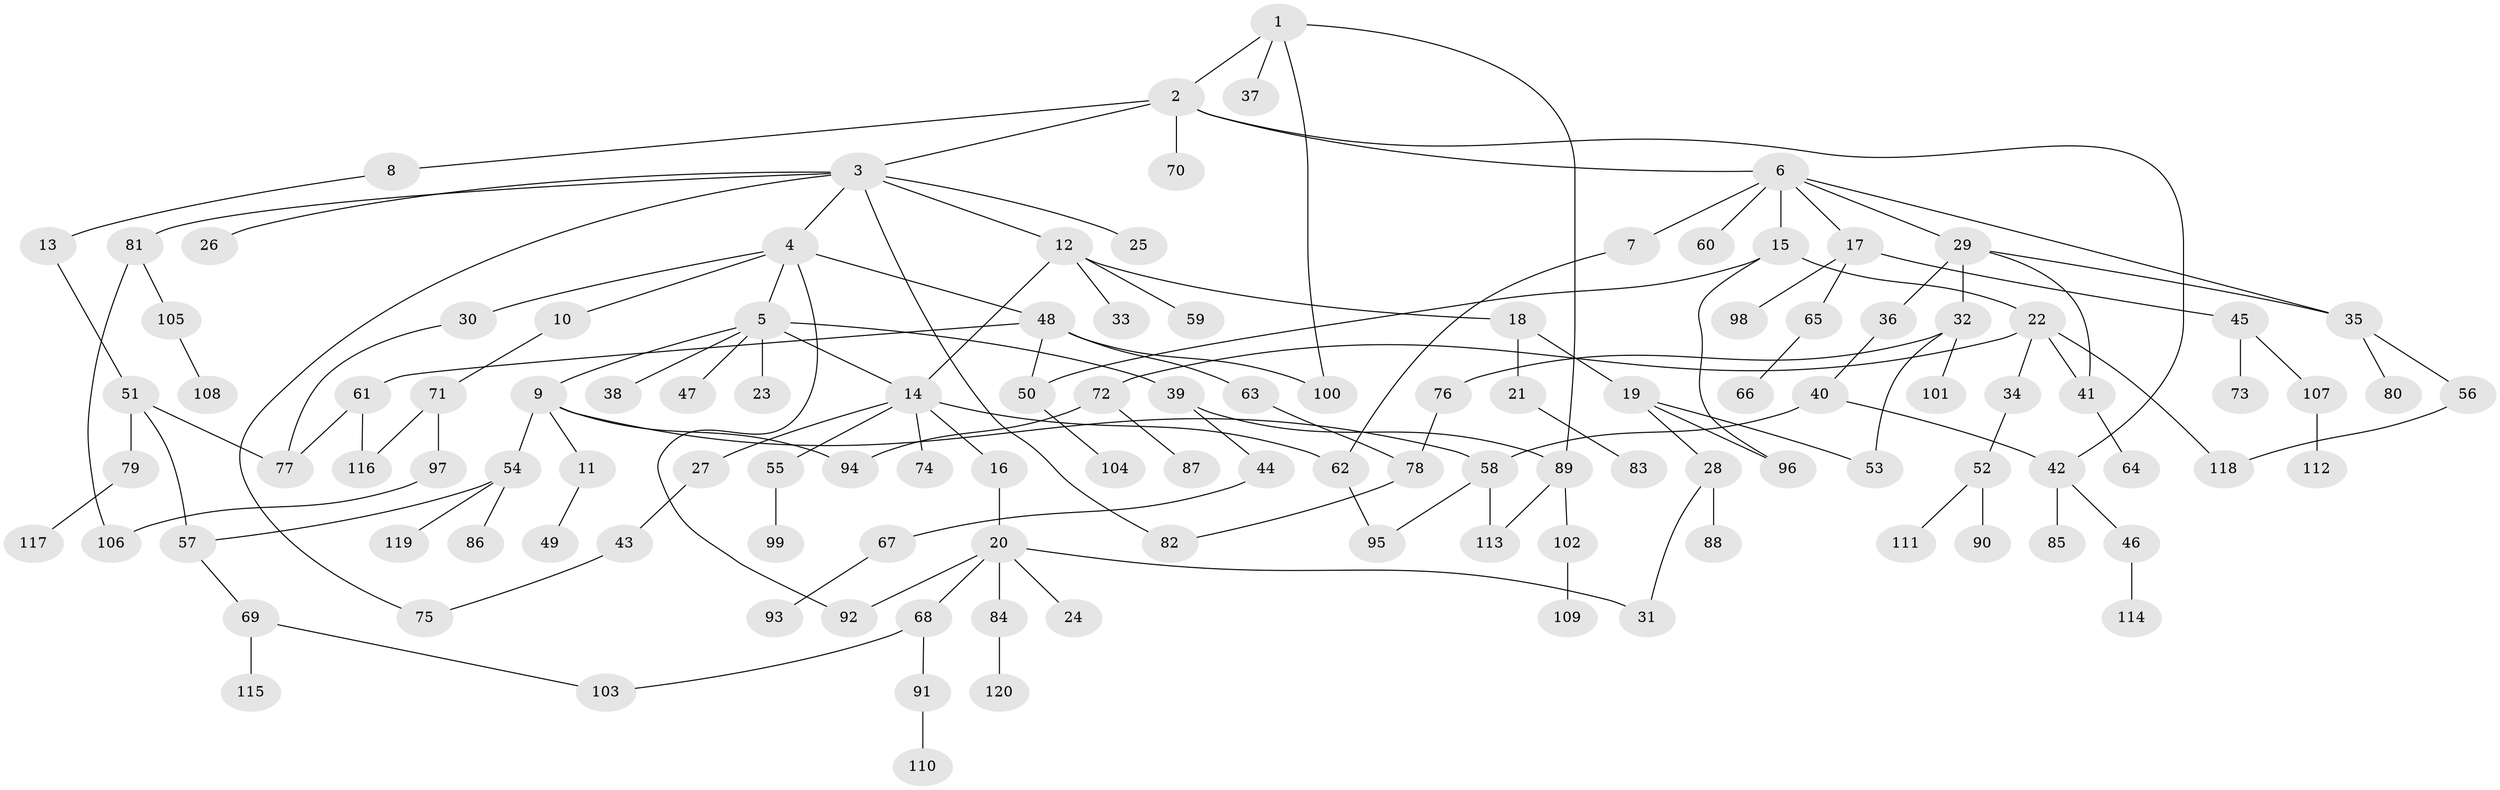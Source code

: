 // coarse degree distribution, {3: 0.22916666666666666, 5: 0.08333333333333333, 6: 0.0625, 8: 0.020833333333333332, 4: 0.08333333333333333, 7: 0.020833333333333332, 2: 0.25, 1: 0.25}
// Generated by graph-tools (version 1.1) at 2025/49/03/04/25 22:49:07]
// undirected, 120 vertices, 145 edges
graph export_dot {
  node [color=gray90,style=filled];
  1;
  2;
  3;
  4;
  5;
  6;
  7;
  8;
  9;
  10;
  11;
  12;
  13;
  14;
  15;
  16;
  17;
  18;
  19;
  20;
  21;
  22;
  23;
  24;
  25;
  26;
  27;
  28;
  29;
  30;
  31;
  32;
  33;
  34;
  35;
  36;
  37;
  38;
  39;
  40;
  41;
  42;
  43;
  44;
  45;
  46;
  47;
  48;
  49;
  50;
  51;
  52;
  53;
  54;
  55;
  56;
  57;
  58;
  59;
  60;
  61;
  62;
  63;
  64;
  65;
  66;
  67;
  68;
  69;
  70;
  71;
  72;
  73;
  74;
  75;
  76;
  77;
  78;
  79;
  80;
  81;
  82;
  83;
  84;
  85;
  86;
  87;
  88;
  89;
  90;
  91;
  92;
  93;
  94;
  95;
  96;
  97;
  98;
  99;
  100;
  101;
  102;
  103;
  104;
  105;
  106;
  107;
  108;
  109;
  110;
  111;
  112;
  113;
  114;
  115;
  116;
  117;
  118;
  119;
  120;
  1 -- 2;
  1 -- 37;
  1 -- 89;
  1 -- 100;
  2 -- 3;
  2 -- 6;
  2 -- 8;
  2 -- 70;
  2 -- 42;
  3 -- 4;
  3 -- 12;
  3 -- 25;
  3 -- 26;
  3 -- 75;
  3 -- 81;
  3 -- 82;
  4 -- 5;
  4 -- 10;
  4 -- 30;
  4 -- 48;
  4 -- 92;
  5 -- 9;
  5 -- 14;
  5 -- 23;
  5 -- 38;
  5 -- 39;
  5 -- 47;
  6 -- 7;
  6 -- 15;
  6 -- 17;
  6 -- 29;
  6 -- 60;
  6 -- 35;
  7 -- 62;
  8 -- 13;
  9 -- 11;
  9 -- 54;
  9 -- 94;
  9 -- 58;
  10 -- 71;
  11 -- 49;
  12 -- 18;
  12 -- 33;
  12 -- 59;
  12 -- 14;
  13 -- 51;
  14 -- 16;
  14 -- 27;
  14 -- 55;
  14 -- 62;
  14 -- 74;
  15 -- 22;
  15 -- 50;
  15 -- 96;
  16 -- 20;
  17 -- 45;
  17 -- 65;
  17 -- 98;
  18 -- 19;
  18 -- 21;
  19 -- 28;
  19 -- 53;
  19 -- 96;
  20 -- 24;
  20 -- 68;
  20 -- 84;
  20 -- 92;
  20 -- 31;
  21 -- 83;
  22 -- 34;
  22 -- 41;
  22 -- 72;
  22 -- 118;
  27 -- 43;
  28 -- 31;
  28 -- 88;
  29 -- 32;
  29 -- 35;
  29 -- 36;
  29 -- 41;
  30 -- 77;
  32 -- 76;
  32 -- 101;
  32 -- 53;
  34 -- 52;
  35 -- 56;
  35 -- 80;
  36 -- 40;
  39 -- 44;
  39 -- 89;
  40 -- 42;
  40 -- 58;
  41 -- 64;
  42 -- 46;
  42 -- 85;
  43 -- 75;
  44 -- 67;
  45 -- 73;
  45 -- 107;
  46 -- 114;
  48 -- 61;
  48 -- 63;
  48 -- 100;
  48 -- 50;
  50 -- 104;
  51 -- 79;
  51 -- 77;
  51 -- 57;
  52 -- 90;
  52 -- 111;
  54 -- 57;
  54 -- 86;
  54 -- 119;
  55 -- 99;
  56 -- 118;
  57 -- 69;
  58 -- 95;
  58 -- 113;
  61 -- 116;
  61 -- 77;
  62 -- 95;
  63 -- 78;
  65 -- 66;
  67 -- 93;
  68 -- 91;
  68 -- 103;
  69 -- 115;
  69 -- 103;
  71 -- 97;
  71 -- 116;
  72 -- 87;
  72 -- 94;
  76 -- 78;
  78 -- 82;
  79 -- 117;
  81 -- 105;
  81 -- 106;
  84 -- 120;
  89 -- 102;
  89 -- 113;
  91 -- 110;
  97 -- 106;
  102 -- 109;
  105 -- 108;
  107 -- 112;
}

